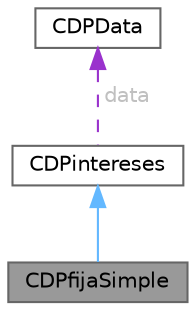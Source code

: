 digraph "CDPfijaSimple"
{
 // LATEX_PDF_SIZE
  bgcolor="transparent";
  edge [fontname=Helvetica,fontsize=10,labelfontname=Helvetica,labelfontsize=10];
  node [fontname=Helvetica,fontsize=10,shape=box,height=0.2,width=0.4];
  Node1 [id="Node000001",label="CDPfijaSimple",height=0.2,width=0.4,color="gray40", fillcolor="grey60", style="filled", fontcolor="black",tooltip="Clase que representa un Certificado de Depósito a Plazo con intereses fijos y calculados de forma sim..."];
  Node2 -> Node1 [id="edge1_Node000001_Node000002",dir="back",color="steelblue1",style="solid",tooltip=" "];
  Node2 [id="Node000002",label="CDPintereses",height=0.2,width=0.4,color="gray40", fillcolor="white", style="filled",URL="$class_c_d_pintereses.html",tooltip="Clase que representa los intereses de un Certificado de Depósito a Plazo."];
  Node3 -> Node2 [id="edge2_Node000002_Node000003",dir="back",color="darkorchid3",style="dashed",tooltip=" ",label=" data",fontcolor="grey" ];
  Node3 [id="Node000003",label="CDPData",height=0.2,width=0.4,color="gray40", fillcolor="white", style="filled",URL="$struct_c_d_p_data.html",tooltip="Estructura que contiene los datos de un CDP."];
}
